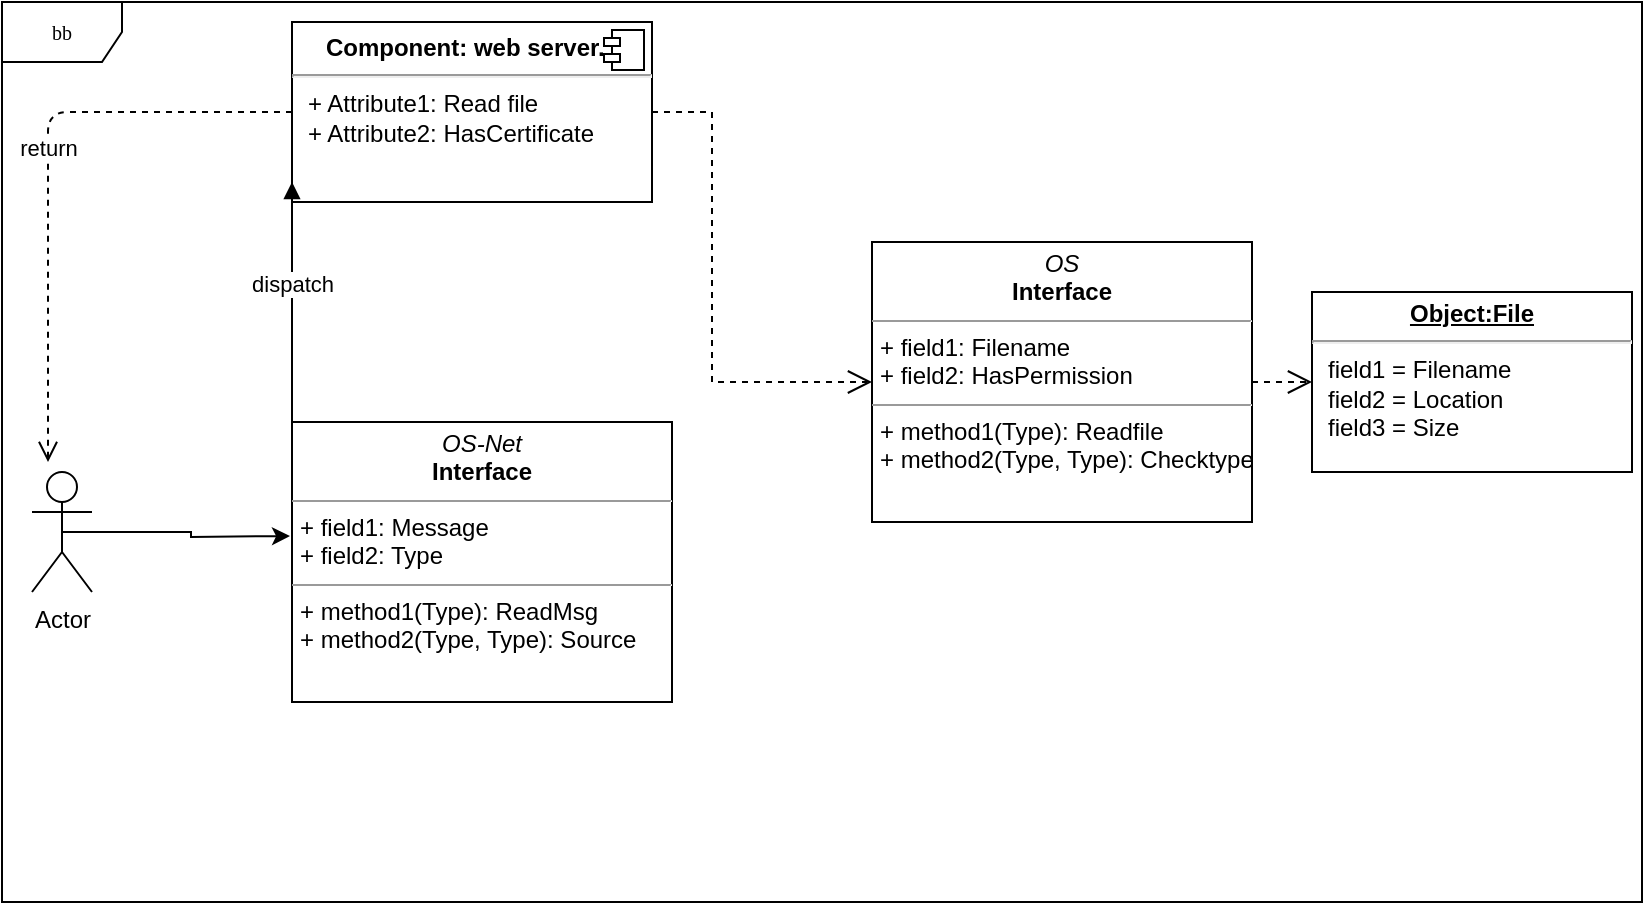 <mxfile version="15.2.9" type="github">
  <diagram name="Page-1" id="c4acf3e9-155e-7222-9cf6-157b1a14988f">
    <mxGraphModel dx="946" dy="480" grid="1" gridSize="10" guides="1" tooltips="1" connect="1" arrows="1" fold="1" page="1" pageScale="1" pageWidth="850" pageHeight="1100" background="none" math="0" shadow="0">
      <root>
        <mxCell id="0" />
        <mxCell id="1" parent="0" />
        <mxCell id="17acba5748e5396b-1" value="bb" style="shape=umlFrame;whiteSpace=wrap;html=1;rounded=0;shadow=0;comic=0;labelBackgroundColor=none;strokeWidth=1;fontFamily=Verdana;fontSize=10;align=center;" parent="1" vertex="1">
          <mxGeometry x="15" y="110" width="820" height="450" as="geometry" />
        </mxCell>
        <mxCell id="5d2195bd80daf111-10" value="&lt;p style=&quot;margin: 0px ; margin-top: 4px ; text-align: center&quot;&gt;&lt;i&gt;OS-Net&lt;/i&gt;&lt;br&gt;&lt;b&gt;Interface&lt;/b&gt;&lt;/p&gt;&lt;hr size=&quot;1&quot;&gt;&lt;p style=&quot;margin: 0px ; margin-left: 4px&quot;&gt;+ field1: Message&lt;br&gt;+ field2: Type&lt;/p&gt;&lt;hr size=&quot;1&quot;&gt;&lt;p style=&quot;margin: 0px ; margin-left: 4px&quot;&gt;+ method1(Type): ReadMsg&lt;br&gt;+ method2(Type, Type): Source&lt;/p&gt;" style="verticalAlign=top;align=left;overflow=fill;fontSize=12;fontFamily=Helvetica;html=1;rounded=0;shadow=0;comic=0;labelBackgroundColor=none;strokeWidth=1" parent="1" vertex="1">
          <mxGeometry x="160" y="320" width="190" height="140" as="geometry" />
        </mxCell>
        <mxCell id="5d2195bd80daf111-26" style="edgeStyle=orthogonalEdgeStyle;rounded=0;html=1;dashed=1;labelBackgroundColor=none;startFill=0;endArrow=open;endFill=0;endSize=10;fontFamily=Verdana;fontSize=10;entryX=0;entryY=0.5;entryDx=0;entryDy=0;" parent="1" source="5d2195bd80daf111-15" target="S0oV7spbCSiAIxcSTLvR-3" edge="1">
          <mxGeometry relative="1" as="geometry">
            <Array as="points" />
            <mxPoint x="660" y="300" as="targetPoint" />
          </mxGeometry>
        </mxCell>
        <mxCell id="5d2195bd80daf111-15" value="&lt;p style=&quot;margin: 0px ; margin-top: 4px ; text-align: center&quot;&gt;&lt;i&gt;OS&lt;/i&gt;&lt;br&gt;&lt;b&gt;Interface&lt;/b&gt;&lt;/p&gt;&lt;hr size=&quot;1&quot;&gt;&lt;p style=&quot;margin: 0px ; margin-left: 4px&quot;&gt;+ field1: Filename&lt;br&gt;+ field2: HasPermission&lt;/p&gt;&lt;hr size=&quot;1&quot;&gt;&lt;p style=&quot;margin: 0px ; margin-left: 4px&quot;&gt;+ method1(Type): Readfile&lt;/p&gt;&lt;p style=&quot;margin: 0px ; margin-left: 4px&quot;&gt;+ method2(Type, Type): Checktype&lt;/p&gt;" style="verticalAlign=top;align=left;overflow=fill;fontSize=12;fontFamily=Helvetica;html=1;rounded=0;shadow=0;comic=0;labelBackgroundColor=none;strokeWidth=1" parent="1" vertex="1">
          <mxGeometry x="450" y="230" width="190" height="140" as="geometry" />
        </mxCell>
        <mxCell id="5d2195bd80daf111-25" style="edgeStyle=orthogonalEdgeStyle;rounded=0;html=1;dashed=1;labelBackgroundColor=none;startFill=0;endArrow=open;endFill=0;endSize=10;fontFamily=Verdana;fontSize=10;" parent="1" source="S0oV7spbCSiAIxcSTLvR-1" target="5d2195bd80daf111-15" edge="1">
          <mxGeometry relative="1" as="geometry">
            <Array as="points">
              <mxPoint x="370" y="300" />
            </Array>
            <mxPoint x="350" y="180" as="sourcePoint" />
          </mxGeometry>
        </mxCell>
        <mxCell id="S0oV7spbCSiAIxcSTLvR-1" value="&lt;p style=&quot;margin: 0px ; margin-top: 6px ; text-align: center&quot;&gt;&lt;b&gt;Component: web server.&amp;nbsp;&amp;nbsp;&lt;/b&gt;&lt;/p&gt;&lt;hr&gt;&lt;p style=&quot;margin: 0px ; margin-left: 8px&quot;&gt;+ Attribute1: Read file&lt;br&gt;+ Attribute2: HasCertificate&lt;/p&gt;" style="align=left;overflow=fill;html=1;dropTarget=0;" vertex="1" parent="1">
          <mxGeometry x="160" y="120" width="180" height="90" as="geometry" />
        </mxCell>
        <mxCell id="S0oV7spbCSiAIxcSTLvR-2" value="" style="shape=component;jettyWidth=8;jettyHeight=4;" vertex="1" parent="S0oV7spbCSiAIxcSTLvR-1">
          <mxGeometry x="1" width="20" height="20" relative="1" as="geometry">
            <mxPoint x="-24" y="4" as="offset" />
          </mxGeometry>
        </mxCell>
        <mxCell id="S0oV7spbCSiAIxcSTLvR-3" value="&lt;p style=&quot;margin: 0px ; margin-top: 4px ; text-align: center ; text-decoration: underline&quot;&gt;&lt;b&gt;Object:File&lt;/b&gt;&lt;/p&gt;&lt;hr&gt;&lt;p style=&quot;margin: 0px ; margin-left: 8px&quot;&gt;field1 = Filename&lt;br&gt;field2 = Location&lt;br&gt;field3 = Size&lt;/p&gt;" style="verticalAlign=top;align=left;overflow=fill;fontSize=12;fontFamily=Helvetica;html=1;" vertex="1" parent="1">
          <mxGeometry x="670" y="255" width="160" height="90" as="geometry" />
        </mxCell>
        <mxCell id="S0oV7spbCSiAIxcSTLvR-5" value="dispatch" style="html=1;verticalAlign=bottom;endArrow=block;entryX=0;entryY=0.889;entryDx=0;entryDy=0;entryPerimeter=0;exitX=0;exitY=0;exitDx=0;exitDy=0;" edge="1" parent="1" source="5d2195bd80daf111-10" target="S0oV7spbCSiAIxcSTLvR-1">
          <mxGeometry width="80" relative="1" as="geometry">
            <mxPoint x="300" y="280" as="sourcePoint" />
            <mxPoint x="380" y="280" as="targetPoint" />
          </mxGeometry>
        </mxCell>
        <mxCell id="S0oV7spbCSiAIxcSTLvR-7" style="edgeStyle=orthogonalEdgeStyle;rounded=0;orthogonalLoop=1;jettySize=auto;html=1;exitX=0.5;exitY=0.5;exitDx=0;exitDy=0;exitPerimeter=0;" edge="1" parent="1" source="S0oV7spbCSiAIxcSTLvR-6">
          <mxGeometry relative="1" as="geometry">
            <mxPoint x="159" y="377" as="targetPoint" />
          </mxGeometry>
        </mxCell>
        <mxCell id="S0oV7spbCSiAIxcSTLvR-6" value="Actor" style="shape=umlActor;verticalLabelPosition=bottom;verticalAlign=top;html=1;" vertex="1" parent="1">
          <mxGeometry x="30" y="345" width="30" height="60" as="geometry" />
        </mxCell>
        <mxCell id="S0oV7spbCSiAIxcSTLvR-8" value="return" style="html=1;verticalAlign=bottom;endArrow=open;dashed=1;endSize=8;exitX=0;exitY=0.5;exitDx=0;exitDy=0;" edge="1" parent="1" source="S0oV7spbCSiAIxcSTLvR-1">
          <mxGeometry relative="1" as="geometry">
            <mxPoint x="150" y="160" as="sourcePoint" />
            <mxPoint x="38" y="340" as="targetPoint" />
            <Array as="points">
              <mxPoint x="38" y="165" />
            </Array>
          </mxGeometry>
        </mxCell>
      </root>
    </mxGraphModel>
  </diagram>
</mxfile>
